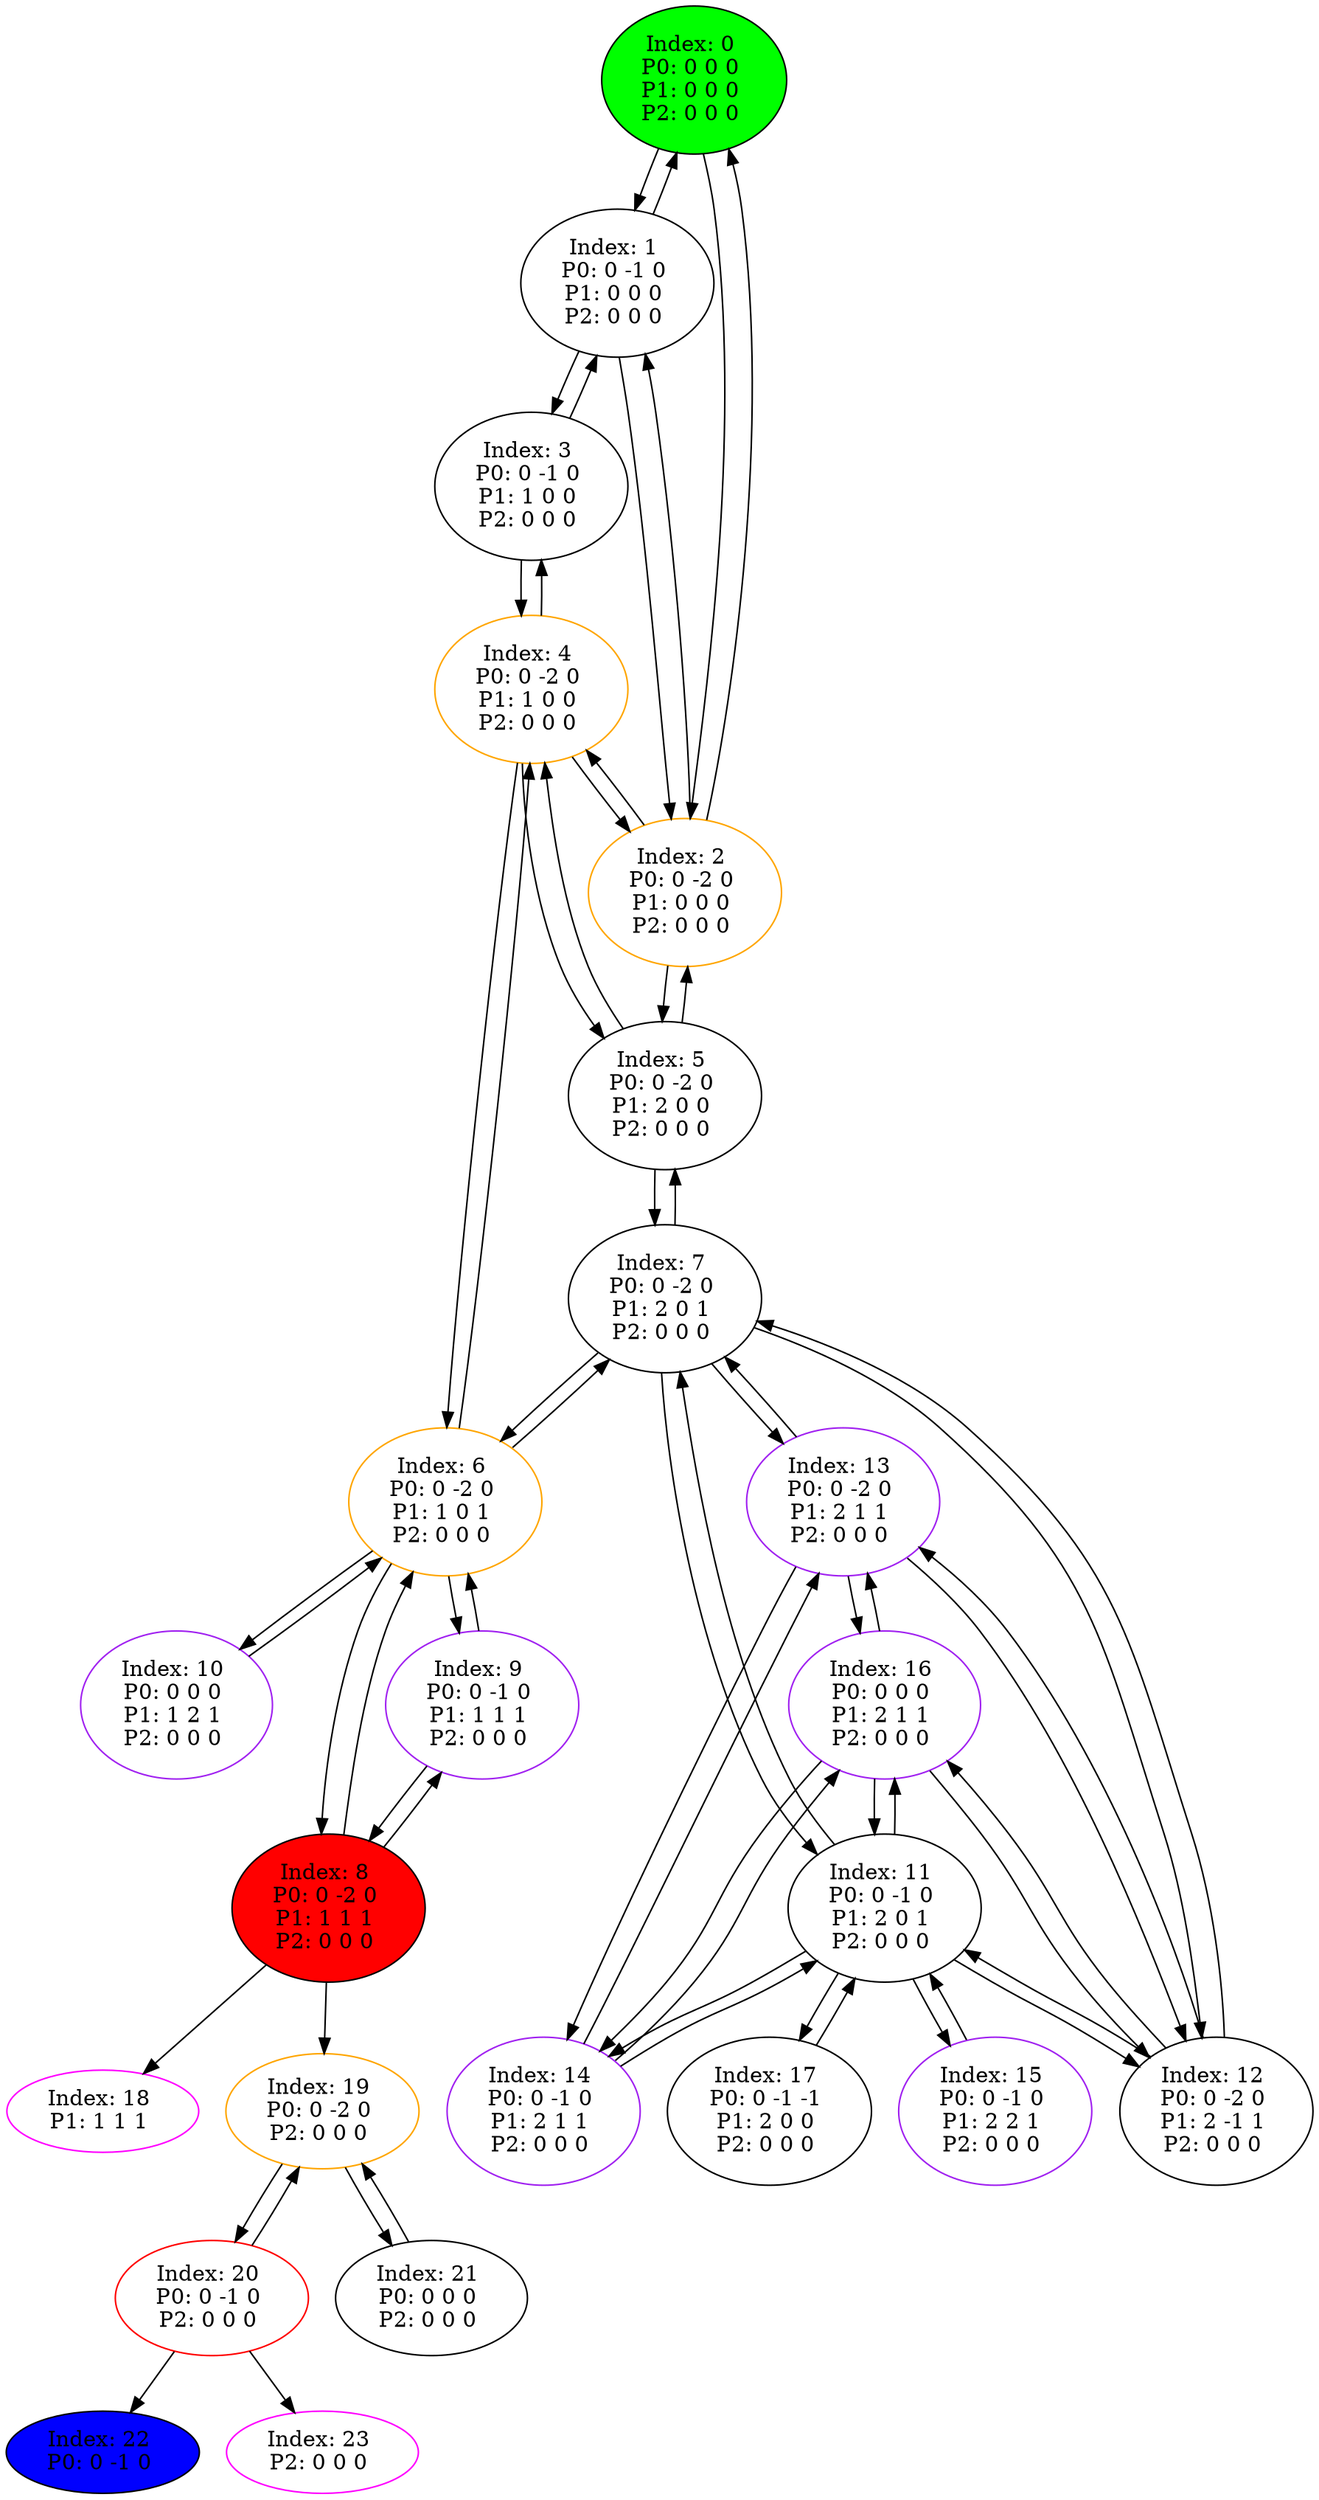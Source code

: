 digraph G {
color = "black"
0[label = "Index: 0 
P0: 0 0 0 
P1: 0 0 0 
P2: 0 0 0 
", style="filled", fillcolor = "green"]
1[label = "Index: 1 
P0: 0 -1 0 
P1: 0 0 0 
P2: 0 0 0 
"]
2[label = "Index: 2 
P0: 0 -2 0 
P1: 0 0 0 
P2: 0 0 0 
", color = "orange"]
3[label = "Index: 3 
P0: 0 -1 0 
P1: 1 0 0 
P2: 0 0 0 
"]
4[label = "Index: 4 
P0: 0 -2 0 
P1: 1 0 0 
P2: 0 0 0 
", color = "orange"]
5[label = "Index: 5 
P0: 0 -2 0 
P1: 2 0 0 
P2: 0 0 0 
"]
6[label = "Index: 6 
P0: 0 -2 0 
P1: 1 0 1 
P2: 0 0 0 
", color = "orange"]
7[label = "Index: 7 
P0: 0 -2 0 
P1: 2 0 1 
P2: 0 0 0 
"]
8[label = "Index: 8 
P0: 0 -2 0 
P1: 1 1 1 
P2: 0 0 0 
", style="filled", fillcolor = "red"]
9[label = "Index: 9 
P0: 0 -1 0 
P1: 1 1 1 
P2: 0 0 0 
", color = "purple"]
10[label = "Index: 10 
P0: 0 0 0 
P1: 1 2 1 
P2: 0 0 0 
", color = "purple"]
11[label = "Index: 11 
P0: 0 -1 0 
P1: 2 0 1 
P2: 0 0 0 
"]
12[label = "Index: 12 
P0: 0 -2 0 
P1: 2 -1 1 
P2: 0 0 0 
"]
13[label = "Index: 13 
P0: 0 -2 0 
P1: 2 1 1 
P2: 0 0 0 
", color = "purple"]
14[label = "Index: 14 
P0: 0 -1 0 
P1: 2 1 1 
P2: 0 0 0 
", color = "purple"]
15[label = "Index: 15 
P0: 0 -1 0 
P1: 2 2 1 
P2: 0 0 0 
", color = "purple"]
16[label = "Index: 16 
P0: 0 0 0 
P1: 2 1 1 
P2: 0 0 0 
", color = "purple"]
17[label = "Index: 17 
P0: 0 -1 -1 
P1: 2 0 0 
P2: 0 0 0 
"]
18[label = "Index: 18 
P1: 1 1 1 
", color = "fuchsia"]
19[label = "Index: 19 
P0: 0 -2 0 
P2: 0 0 0 
", color = "orange"]
20[label = "Index: 20 
P0: 0 -1 0 
P2: 0 0 0 
", color = "red"]
21[label = "Index: 21 
P0: 0 0 0 
P2: 0 0 0 
"]
22[label = "Index: 22 
P0: 0 -1 0 
", style="filled", fillcolor = "blue"]
23[label = "Index: 23 
P2: 0 0 0 
", color = "fuchsia"]
0 -> 1
0 -> 2

1 -> 0
1 -> 2
1 -> 3

2 -> 0
2 -> 1
2 -> 4
2 -> 5

3 -> 1
3 -> 4

4 -> 2
4 -> 3
4 -> 5
4 -> 6

5 -> 2
5 -> 4
5 -> 7

6 -> 4
6 -> 7
6 -> 8
6 -> 9
6 -> 10

7 -> 5
7 -> 6
7 -> 11
7 -> 12
7 -> 13

8 -> 6
8 -> 9
8 -> 19
8 -> 18

9 -> 6
9 -> 8

10 -> 6

11 -> 7
11 -> 14
11 -> 15
11 -> 12
11 -> 16
11 -> 17

12 -> 7
12 -> 11
12 -> 13
12 -> 16

13 -> 7
13 -> 12
13 -> 14
13 -> 16

14 -> 11
14 -> 13
14 -> 16

15 -> 11

16 -> 11
16 -> 12
16 -> 13
16 -> 14

17 -> 11

19 -> 20
19 -> 21

20 -> 19
20 -> 23
20 -> 22

21 -> 19

}
